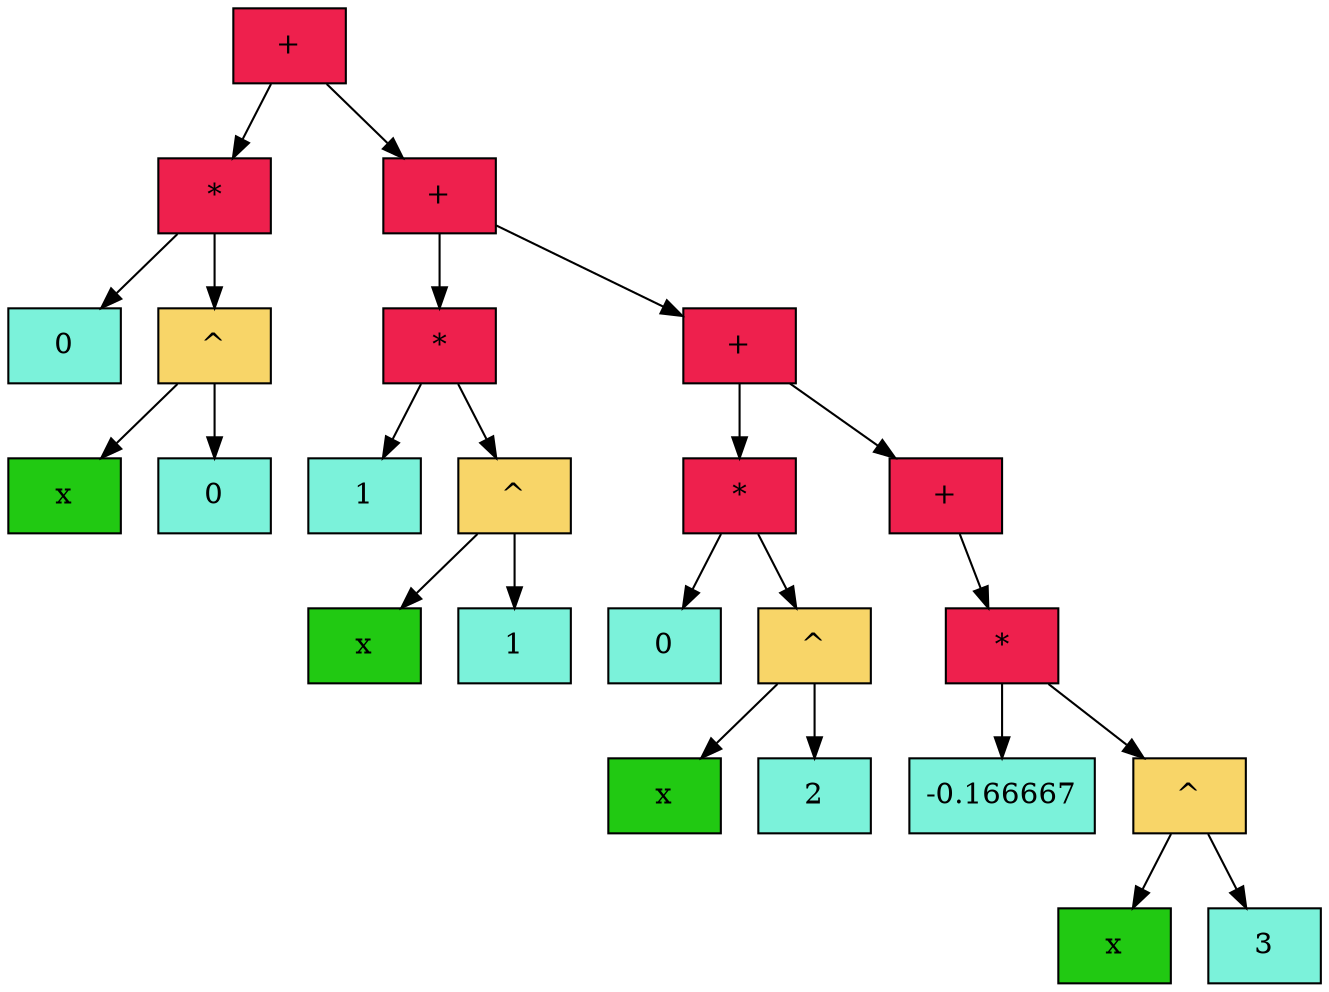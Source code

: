 digraph DotGraph
{
    Node1232 [shape="box", color="black", fontcolor="black", fillcolor="#EE204D", style="filled", weight="1", label=" + "];
    Node1168 [shape="box", color="black", fontcolor="black", fillcolor="#EE204D", style="filled", weight="1", label=" * "];
    Node13904 [shape="box", color="black", fontcolor="black", fillcolor="#7BF2DA", style="filled", weight="1", label="0"];
    Node1168 -> Node13904 [color="black", style="solid", weight="1", label=""];
    Node912 [shape="box", color="black", fontcolor="black", fillcolor="#F8D568", style="filled", weight="1", label=" ^ "];
    Node848 [shape="box", color="black", fontcolor="black", fillcolor="#21C912", style="filled", weight="1", label="x"];
    Node912 -> Node848 [color="black", style="solid", weight="1", label=""];
    Node784 [shape="box", color="black", fontcolor="black", fillcolor="#7BF2DA", style="filled", weight="1", label="0"];
    Node912 -> Node784 [color="black", style="solid", weight="1", label=""];
    Node1168 -> Node912 [color="black", style="solid", weight="1", label=""];
    Node1232 -> Node1168 [color="black", style="solid", weight="1", label=""];
    Node2000 [shape="box", color="black", fontcolor="black", fillcolor="#EE204D", style="filled", weight="1", label=" + "];
    Node1936 [shape="box", color="black", fontcolor="black", fillcolor="#EE204D", style="filled", weight="1", label=" * "];
    Node13968 [shape="box", color="black", fontcolor="black", fillcolor="#7BF2DA", style="filled", weight="1", label="1"];
    Node1936 -> Node13968 [color="black", style="solid", weight="1", label=""];
    Node1680 [shape="box", color="black", fontcolor="black", fillcolor="#F8D568", style="filled", weight="1", label=" ^ "];
    Node1616 [shape="box", color="black", fontcolor="black", fillcolor="#21C912", style="filled", weight="1", label="x"];
    Node1680 -> Node1616 [color="black", style="solid", weight="1", label=""];
    Node1552 [shape="box", color="black", fontcolor="black", fillcolor="#7BF2DA", style="filled", weight="1", label="1"];
    Node1680 -> Node1552 [color="black", style="solid", weight="1", label=""];
    Node1936 -> Node1680 [color="black", style="solid", weight="1", label=""];
    Node2000 -> Node1936 [color="black", style="solid", weight="1", label=""];
    Node3344 [shape="box", color="black", fontcolor="black", fillcolor="#EE204D", style="filled", weight="1", label=" + "];
    Node3280 [shape="box", color="black", fontcolor="black", fillcolor="#EE204D", style="filled", weight="1", label=" * "];
    Node14032 [shape="box", color="black", fontcolor="black", fillcolor="#7BF2DA", style="filled", weight="1", label="0"];
    Node3280 -> Node14032 [color="black", style="solid", weight="1", label=""];
    Node3024 [shape="box", color="black", fontcolor="black", fillcolor="#F8D568", style="filled", weight="1", label=" ^ "];
    Node2960 [shape="box", color="black", fontcolor="black", fillcolor="#21C912", style="filled", weight="1", label="x"];
    Node3024 -> Node2960 [color="black", style="solid", weight="1", label=""];
    Node2896 [shape="box", color="black", fontcolor="black", fillcolor="#7BF2DA", style="filled", weight="1", label="2"];
    Node3024 -> Node2896 [color="black", style="solid", weight="1", label=""];
    Node3280 -> Node3024 [color="black", style="solid", weight="1", label=""];
    Node3344 -> Node3280 [color="black", style="solid", weight="1", label=""];
    Node6288 [shape="box", color="black", fontcolor="black", fillcolor="#EE204D", style="filled", weight="1", label=" + "];
    Node6224 [shape="box", color="black", fontcolor="black", fillcolor="#EE204D", style="filled", weight="1", label=" * "];
    Node14096 [shape="box", color="black", fontcolor="black", fillcolor="#7BF2DA", style="filled", weight="1", label="-0.166667"];
    Node6224 -> Node14096 [color="black", style="solid", weight="1", label=""];
    Node5968 [shape="box", color="black", fontcolor="black", fillcolor="#F8D568", style="filled", weight="1", label=" ^ "];
    Node5904 [shape="box", color="black", fontcolor="black", fillcolor="#21C912", style="filled", weight="1", label="x"];
    Node5968 -> Node5904 [color="black", style="solid", weight="1", label=""];
    Node5840 [shape="box", color="black", fontcolor="black", fillcolor="#7BF2DA", style="filled", weight="1", label="3"];
    Node5968 -> Node5840 [color="black", style="solid", weight="1", label=""];
    Node6224 -> Node5968 [color="black", style="solid", weight="1", label=""];
    Node6288 -> Node6224 [color="black", style="solid", weight="1", label=""];
    Node3344 -> Node6288 [color="black", style="solid", weight="1", label=""];
    Node2000 -> Node3344 [color="black", style="solid", weight="1", label=""];
    Node1232 -> Node2000 [color="black", style="solid", weight="1", label=""];
}

